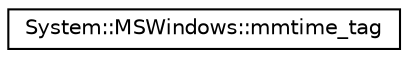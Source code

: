 digraph G
{
  edge [fontname="Helvetica",fontsize="10",labelfontname="Helvetica",labelfontsize="10"];
  node [fontname="Helvetica",fontsize="10",shape=record];
  rankdir="LR";
  Node1 [label="System::MSWindows::mmtime_tag",height=0.2,width=0.4,color="black", fillcolor="white", style="filled",URL="$struct_system_1_1_m_s_windows_1_1mmtime__tag.html"];
}
